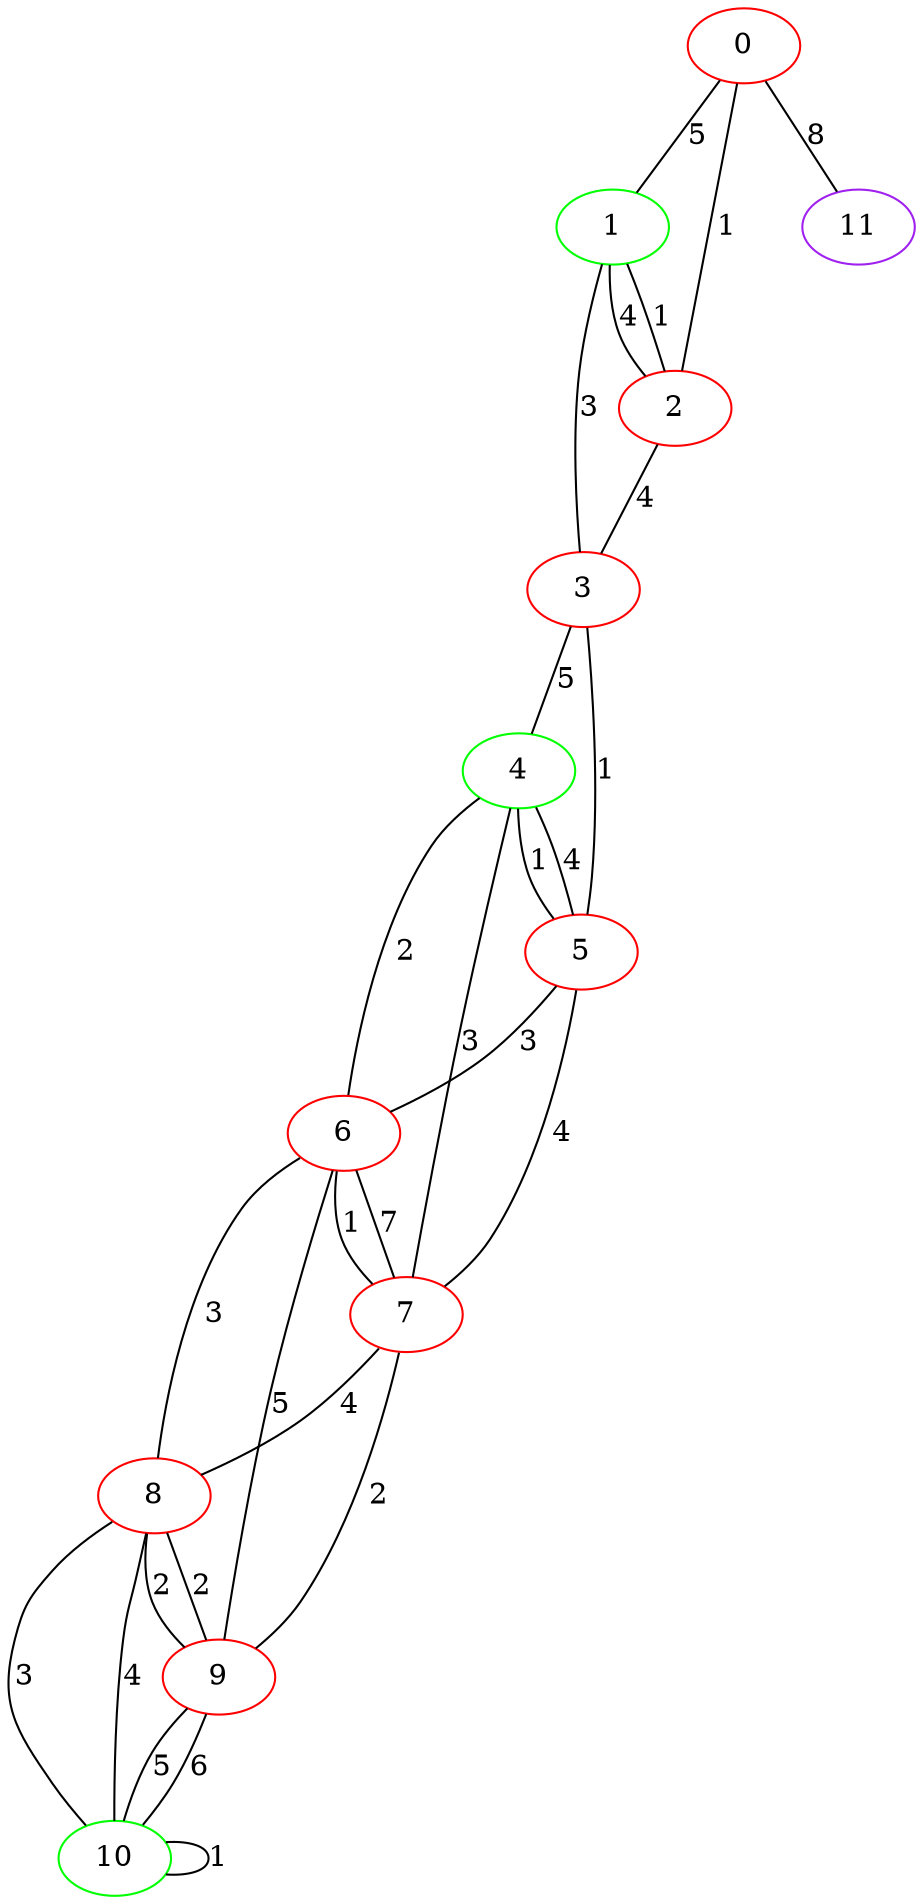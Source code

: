 graph "" {
0 [color=red, weight=1];
1 [color=green, weight=2];
2 [color=red, weight=1];
3 [color=red, weight=1];
4 [color=green, weight=2];
5 [color=red, weight=1];
6 [color=red, weight=1];
7 [color=red, weight=1];
8 [color=red, weight=1];
9 [color=red, weight=1];
10 [color=green, weight=2];
11 [color=purple, weight=4];
0 -- 1  [key=0, label=5];
0 -- 2  [key=0, label=1];
0 -- 11  [key=0, label=8];
1 -- 2  [key=0, label=1];
1 -- 2  [key=1, label=4];
1 -- 3  [key=0, label=3];
2 -- 3  [key=0, label=4];
3 -- 4  [key=0, label=5];
3 -- 5  [key=0, label=1];
4 -- 5  [key=0, label=4];
4 -- 5  [key=1, label=1];
4 -- 6  [key=0, label=2];
4 -- 7  [key=0, label=3];
5 -- 6  [key=0, label=3];
5 -- 7  [key=0, label=4];
6 -- 8  [key=0, label=3];
6 -- 9  [key=0, label=5];
6 -- 7  [key=0, label=1];
6 -- 7  [key=1, label=7];
7 -- 8  [key=0, label=4];
7 -- 9  [key=0, label=2];
8 -- 9  [key=0, label=2];
8 -- 9  [key=1, label=2];
8 -- 10  [key=0, label=3];
8 -- 10  [key=1, label=4];
9 -- 10  [key=0, label=5];
9 -- 10  [key=1, label=6];
10 -- 10  [key=0, label=1];
}
